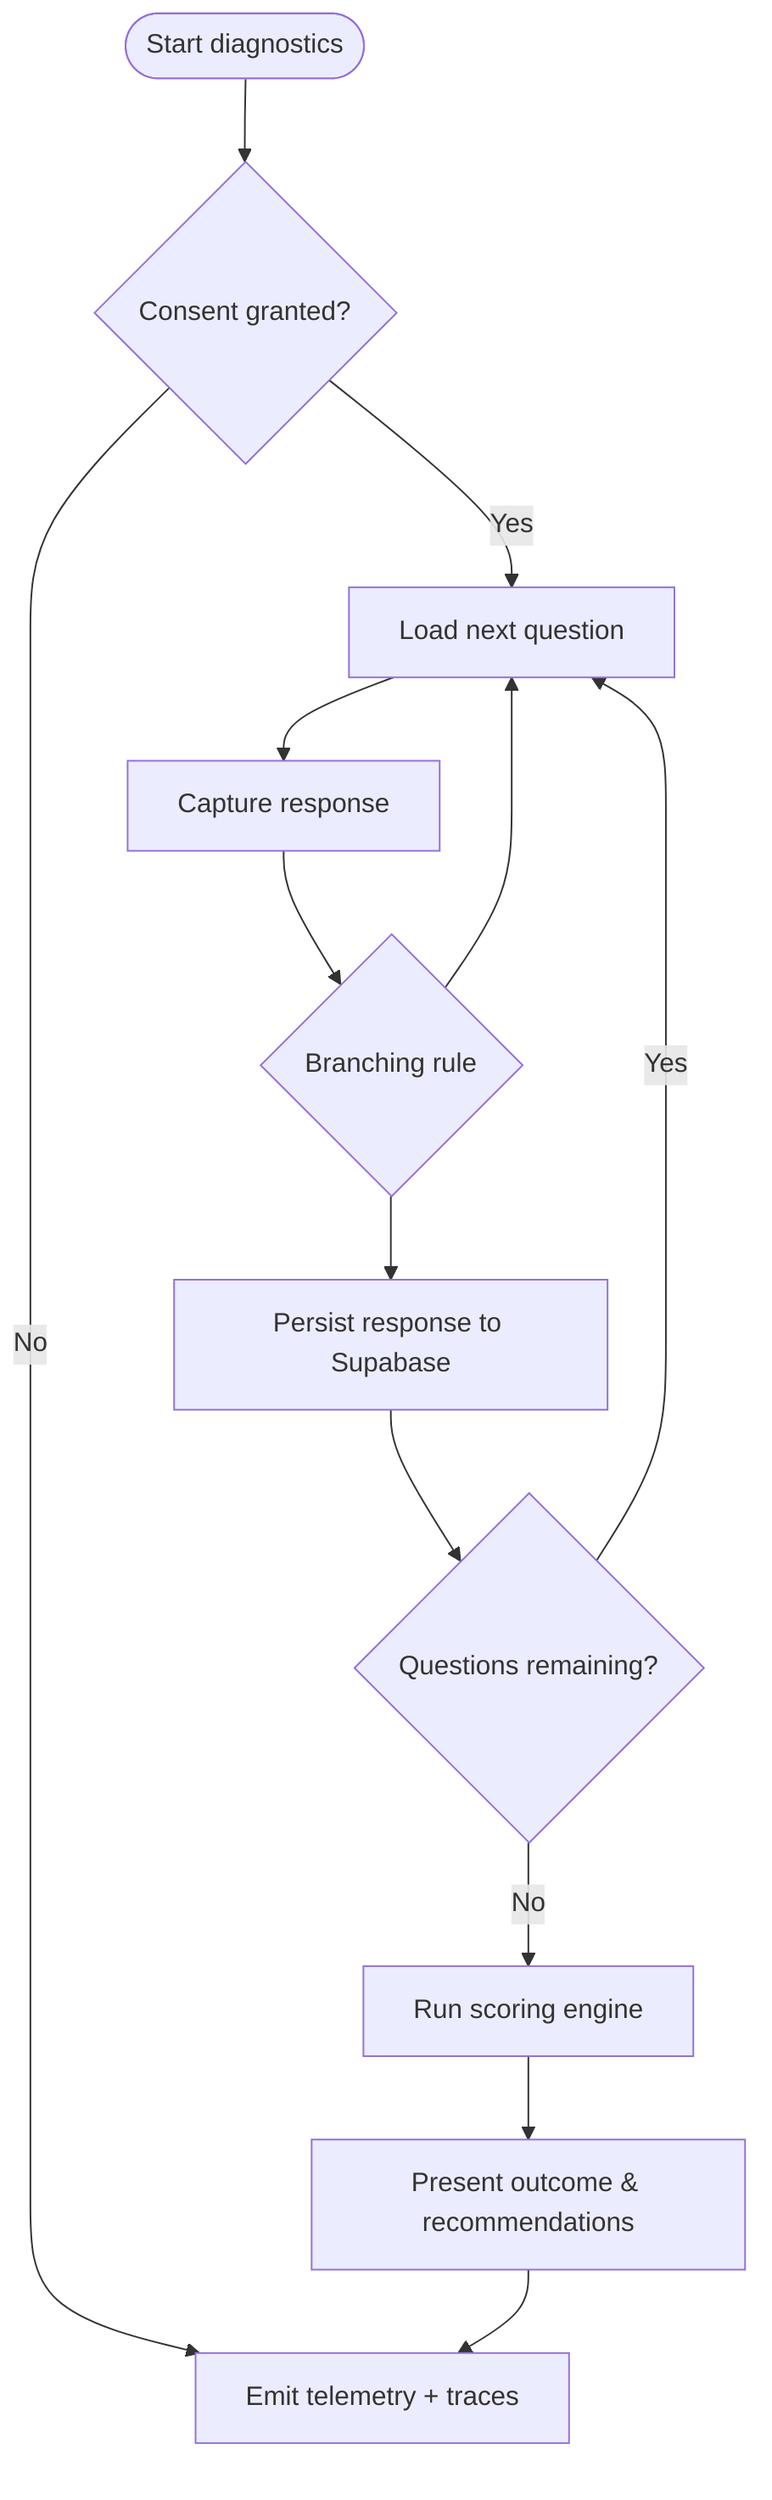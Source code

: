 flowchart TD
    start([Start diagnostics])
    consent{Consent granted?}
    load[Load next question]
    respond[Capture response]
    branch{Branching rule}
    save[Persist response to Supabase]
    done{Questions remaining?}
    evaluate[Run scoring engine]
    deliver[Present outcome & recommendations]
    telemetry[Emit telemetry + traces]
    start --> consent
    consent -->|Yes| load --> respond --> branch --> save --> done
    consent -->|No| telemetry
    branch --> load
    done -->|Yes| load
    done -->|No| evaluate --> deliver --> telemetry